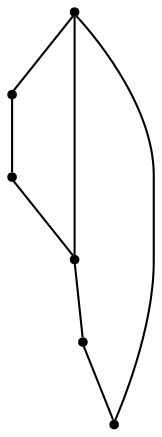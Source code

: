 graph {
  node [shape=point,comment="{\"directed\":false,\"doi\":\"10.1007/978-3-319-03841-4_37\",\"figure\":\"6 (2)\"}"]

  v0 [pos="1097.8540182258553,678.236744552126"]
  v1 [pos="1157.8972489654084,858.2662541037157"]
  v2 [pos="1077.8396079793374,858.2662541037157"]
  v3 [pos="917.7241351347235,618.2270776047772"]
  v4 [pos="1037.8107238621446,738.2466658542464"]
  v5 [pos="917.7241351347235,698.2399668679088"]

  v0 -- v3 [id="-1",pos="1097.8540182258553,678.236744552126 1037.8107238621446,618.2271411934702 1037.8107238621446,618.2271411934702 1037.8107238621446,618.2271411934702 917.7241351347235,618.2270776047772 917.7241351347235,618.2270776047772 917.7241351347235,618.2270776047772"]
  v5 -- v4 [id="-2",pos="917.7241351347235,698.2399668679088 997.7818397449519,698.2402212226806 997.7818397449519,698.2402212226806 997.7818397449519,698.2402212226806 1037.8107238621446,738.2466658542464 1037.8107238621446,738.2466658542464 1037.8107238621446,738.2466658542464"]
  v4 -- v2 [id="-3",pos="1037.8107238621446,738.2466658542464 1077.8395443551801,778.2533012518911 1077.8395443551801,778.2533012518911 1077.8395443551801,778.2533012518911 1077.8396079793374,858.2662541037157 1077.8396079793374,858.2662541037157 1077.8396079793374,858.2662541037157"]
  v4 -- v0 [id="-4",pos="1037.8107238621446,738.2466658542464 1097.8540182258553,678.236744552126 1097.8540182258553,678.236744552126 1097.8540182258553,678.236744552126"]
  v2 -- v1 [id="-5",pos="1077.8396079793374,858.2662541037157 1157.8972489654084,858.2662541037157 1157.8972489654084,858.2662541037157 1157.8972489654084,858.2662541037157"]
  v3 -- v5 [id="-6",pos="917.7241351347235,618.2270776047772 917.7241351347235,698.2399668679088 917.7241351347235,698.2399668679088 917.7241351347235,698.2399668679088"]
  v1 -- v0 [id="-7",pos="1157.8972489654084,858.2662541037157 1157.897312589566,738.2467930316324 1157.897312589566,738.2467930316324 1157.897312589566,738.2467930316324 1097.8540182258553,678.236744552126 1097.8540182258553,678.236744552126 1097.8540182258553,678.236744552126"]
}